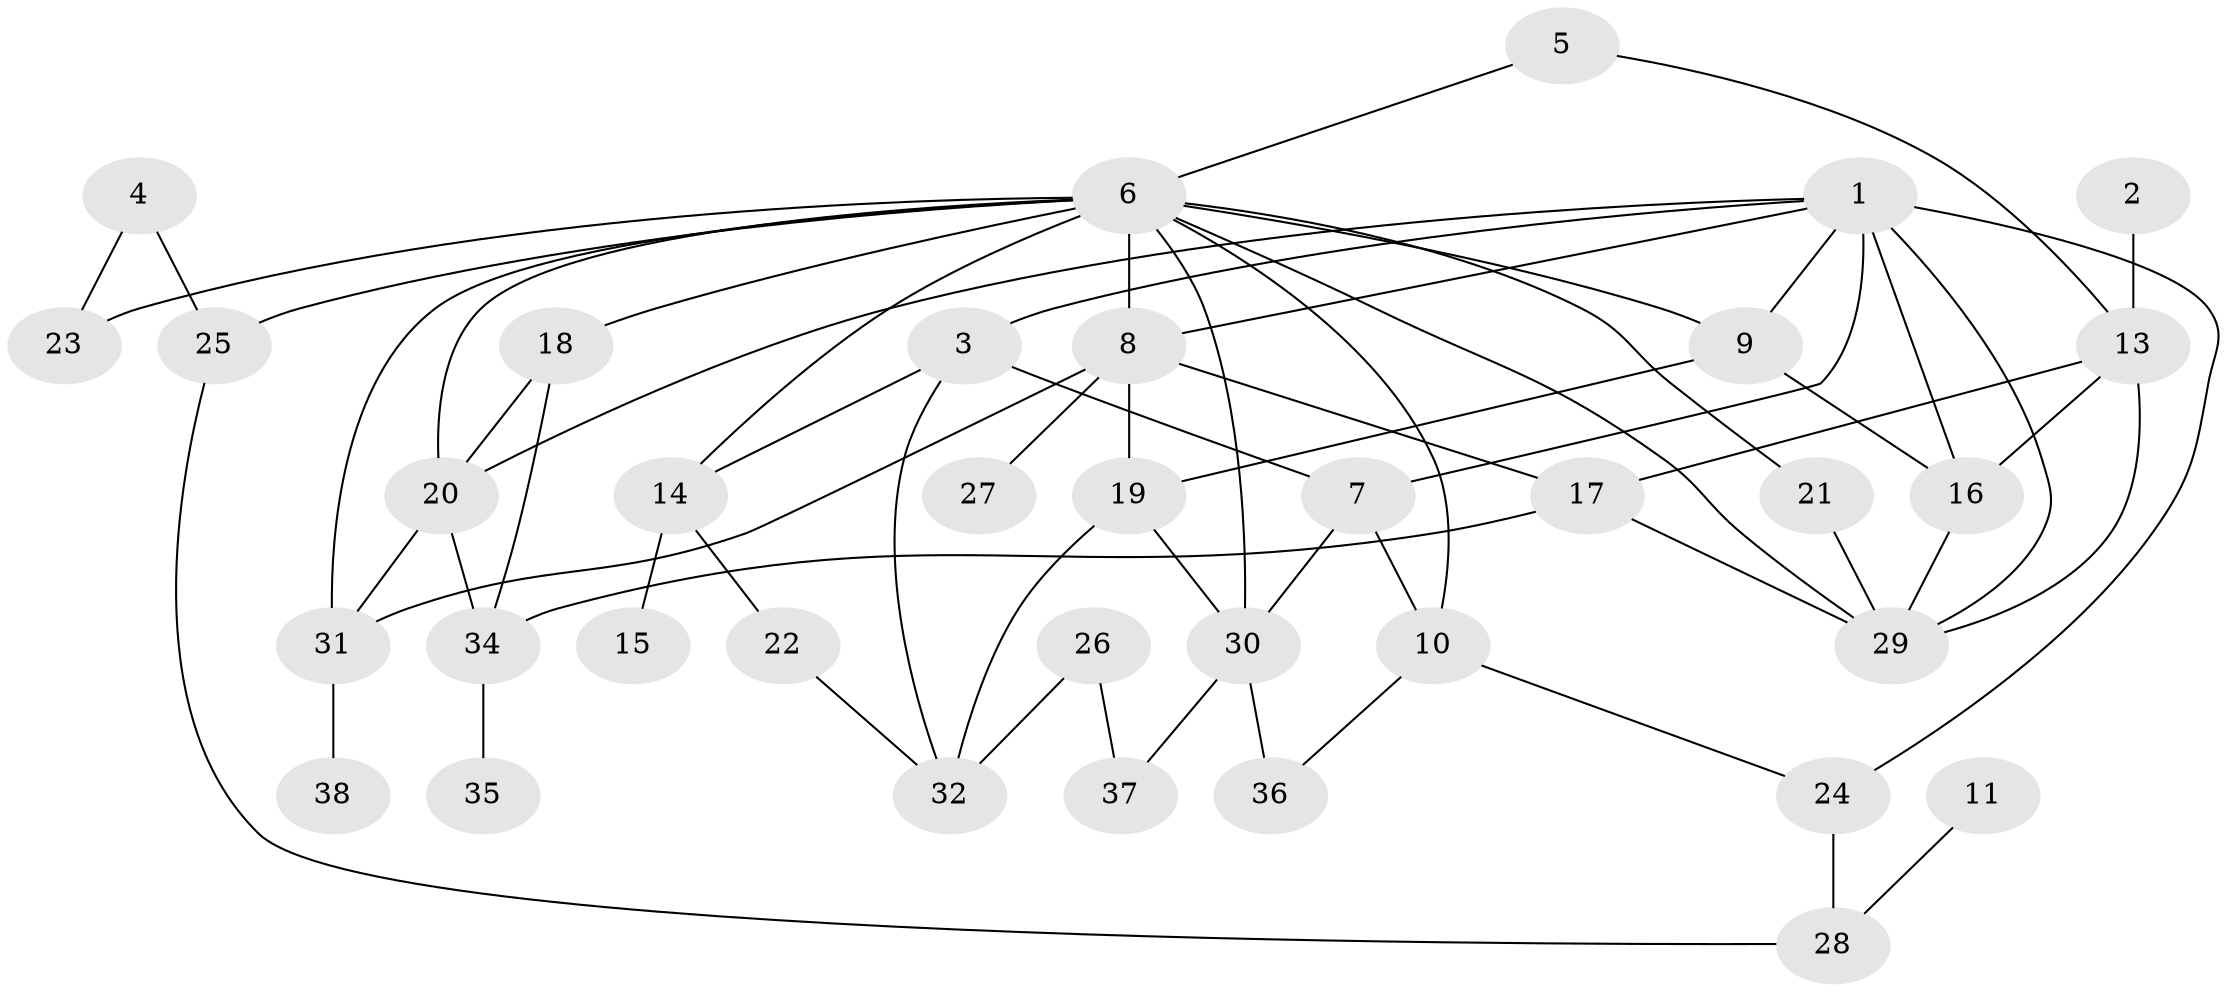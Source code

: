 // original degree distribution, {5: 0.08, 1: 0.16, 4: 0.18666666666666668, 2: 0.3333333333333333, 3: 0.16, 6: 0.05333333333333334, 0: 0.02666666666666667}
// Generated by graph-tools (version 1.1) at 2025/33/03/09/25 02:33:43]
// undirected, 36 vertices, 63 edges
graph export_dot {
graph [start="1"]
  node [color=gray90,style=filled];
  1;
  2;
  3;
  4;
  5;
  6;
  7;
  8;
  9;
  10;
  11;
  13;
  14;
  15;
  16;
  17;
  18;
  19;
  20;
  21;
  22;
  23;
  24;
  25;
  26;
  27;
  28;
  29;
  30;
  31;
  32;
  34;
  35;
  36;
  37;
  38;
  1 -- 3 [weight=1.0];
  1 -- 7 [weight=1.0];
  1 -- 8 [weight=1.0];
  1 -- 9 [weight=1.0];
  1 -- 16 [weight=1.0];
  1 -- 20 [weight=1.0];
  1 -- 24 [weight=2.0];
  1 -- 29 [weight=1.0];
  2 -- 13 [weight=1.0];
  3 -- 7 [weight=1.0];
  3 -- 14 [weight=1.0];
  3 -- 32 [weight=1.0];
  4 -- 23 [weight=1.0];
  4 -- 25 [weight=1.0];
  5 -- 6 [weight=1.0];
  5 -- 13 [weight=1.0];
  6 -- 8 [weight=2.0];
  6 -- 9 [weight=1.0];
  6 -- 10 [weight=1.0];
  6 -- 14 [weight=1.0];
  6 -- 18 [weight=1.0];
  6 -- 20 [weight=1.0];
  6 -- 21 [weight=1.0];
  6 -- 23 [weight=1.0];
  6 -- 25 [weight=1.0];
  6 -- 29 [weight=1.0];
  6 -- 30 [weight=1.0];
  6 -- 31 [weight=1.0];
  7 -- 10 [weight=1.0];
  7 -- 30 [weight=1.0];
  8 -- 17 [weight=1.0];
  8 -- 19 [weight=2.0];
  8 -- 27 [weight=1.0];
  8 -- 31 [weight=1.0];
  9 -- 16 [weight=1.0];
  9 -- 19 [weight=1.0];
  10 -- 24 [weight=1.0];
  10 -- 36 [weight=1.0];
  11 -- 28 [weight=1.0];
  13 -- 16 [weight=1.0];
  13 -- 17 [weight=1.0];
  13 -- 29 [weight=1.0];
  14 -- 15 [weight=1.0];
  14 -- 22 [weight=1.0];
  16 -- 29 [weight=1.0];
  17 -- 29 [weight=1.0];
  17 -- 34 [weight=1.0];
  18 -- 20 [weight=1.0];
  18 -- 34 [weight=1.0];
  19 -- 30 [weight=1.0];
  19 -- 32 [weight=1.0];
  20 -- 31 [weight=1.0];
  20 -- 34 [weight=1.0];
  21 -- 29 [weight=1.0];
  22 -- 32 [weight=1.0];
  24 -- 28 [weight=1.0];
  25 -- 28 [weight=1.0];
  26 -- 32 [weight=1.0];
  26 -- 37 [weight=1.0];
  30 -- 36 [weight=1.0];
  30 -- 37 [weight=1.0];
  31 -- 38 [weight=1.0];
  34 -- 35 [weight=1.0];
}
